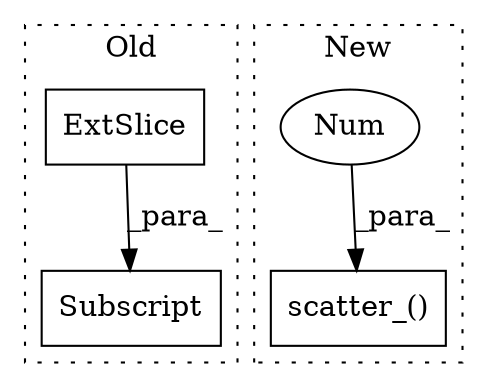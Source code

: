 digraph G {
subgraph cluster0 {
1 [label="ExtSlice" a="85" s="3552" l="3" shape="box"];
4 [label="Subscript" a="63" s="3552,0" l="19,0" shape="box"];
label = "Old";
style="dotted";
}
subgraph cluster1 {
2 [label="scatter_()" a="75" s="3457,3511" l="39,1" shape="box"];
3 [label="Num" a="76" s="3496" l="1" shape="ellipse"];
label = "New";
style="dotted";
}
1 -> 4 [label="_para_"];
3 -> 2 [label="_para_"];
}
